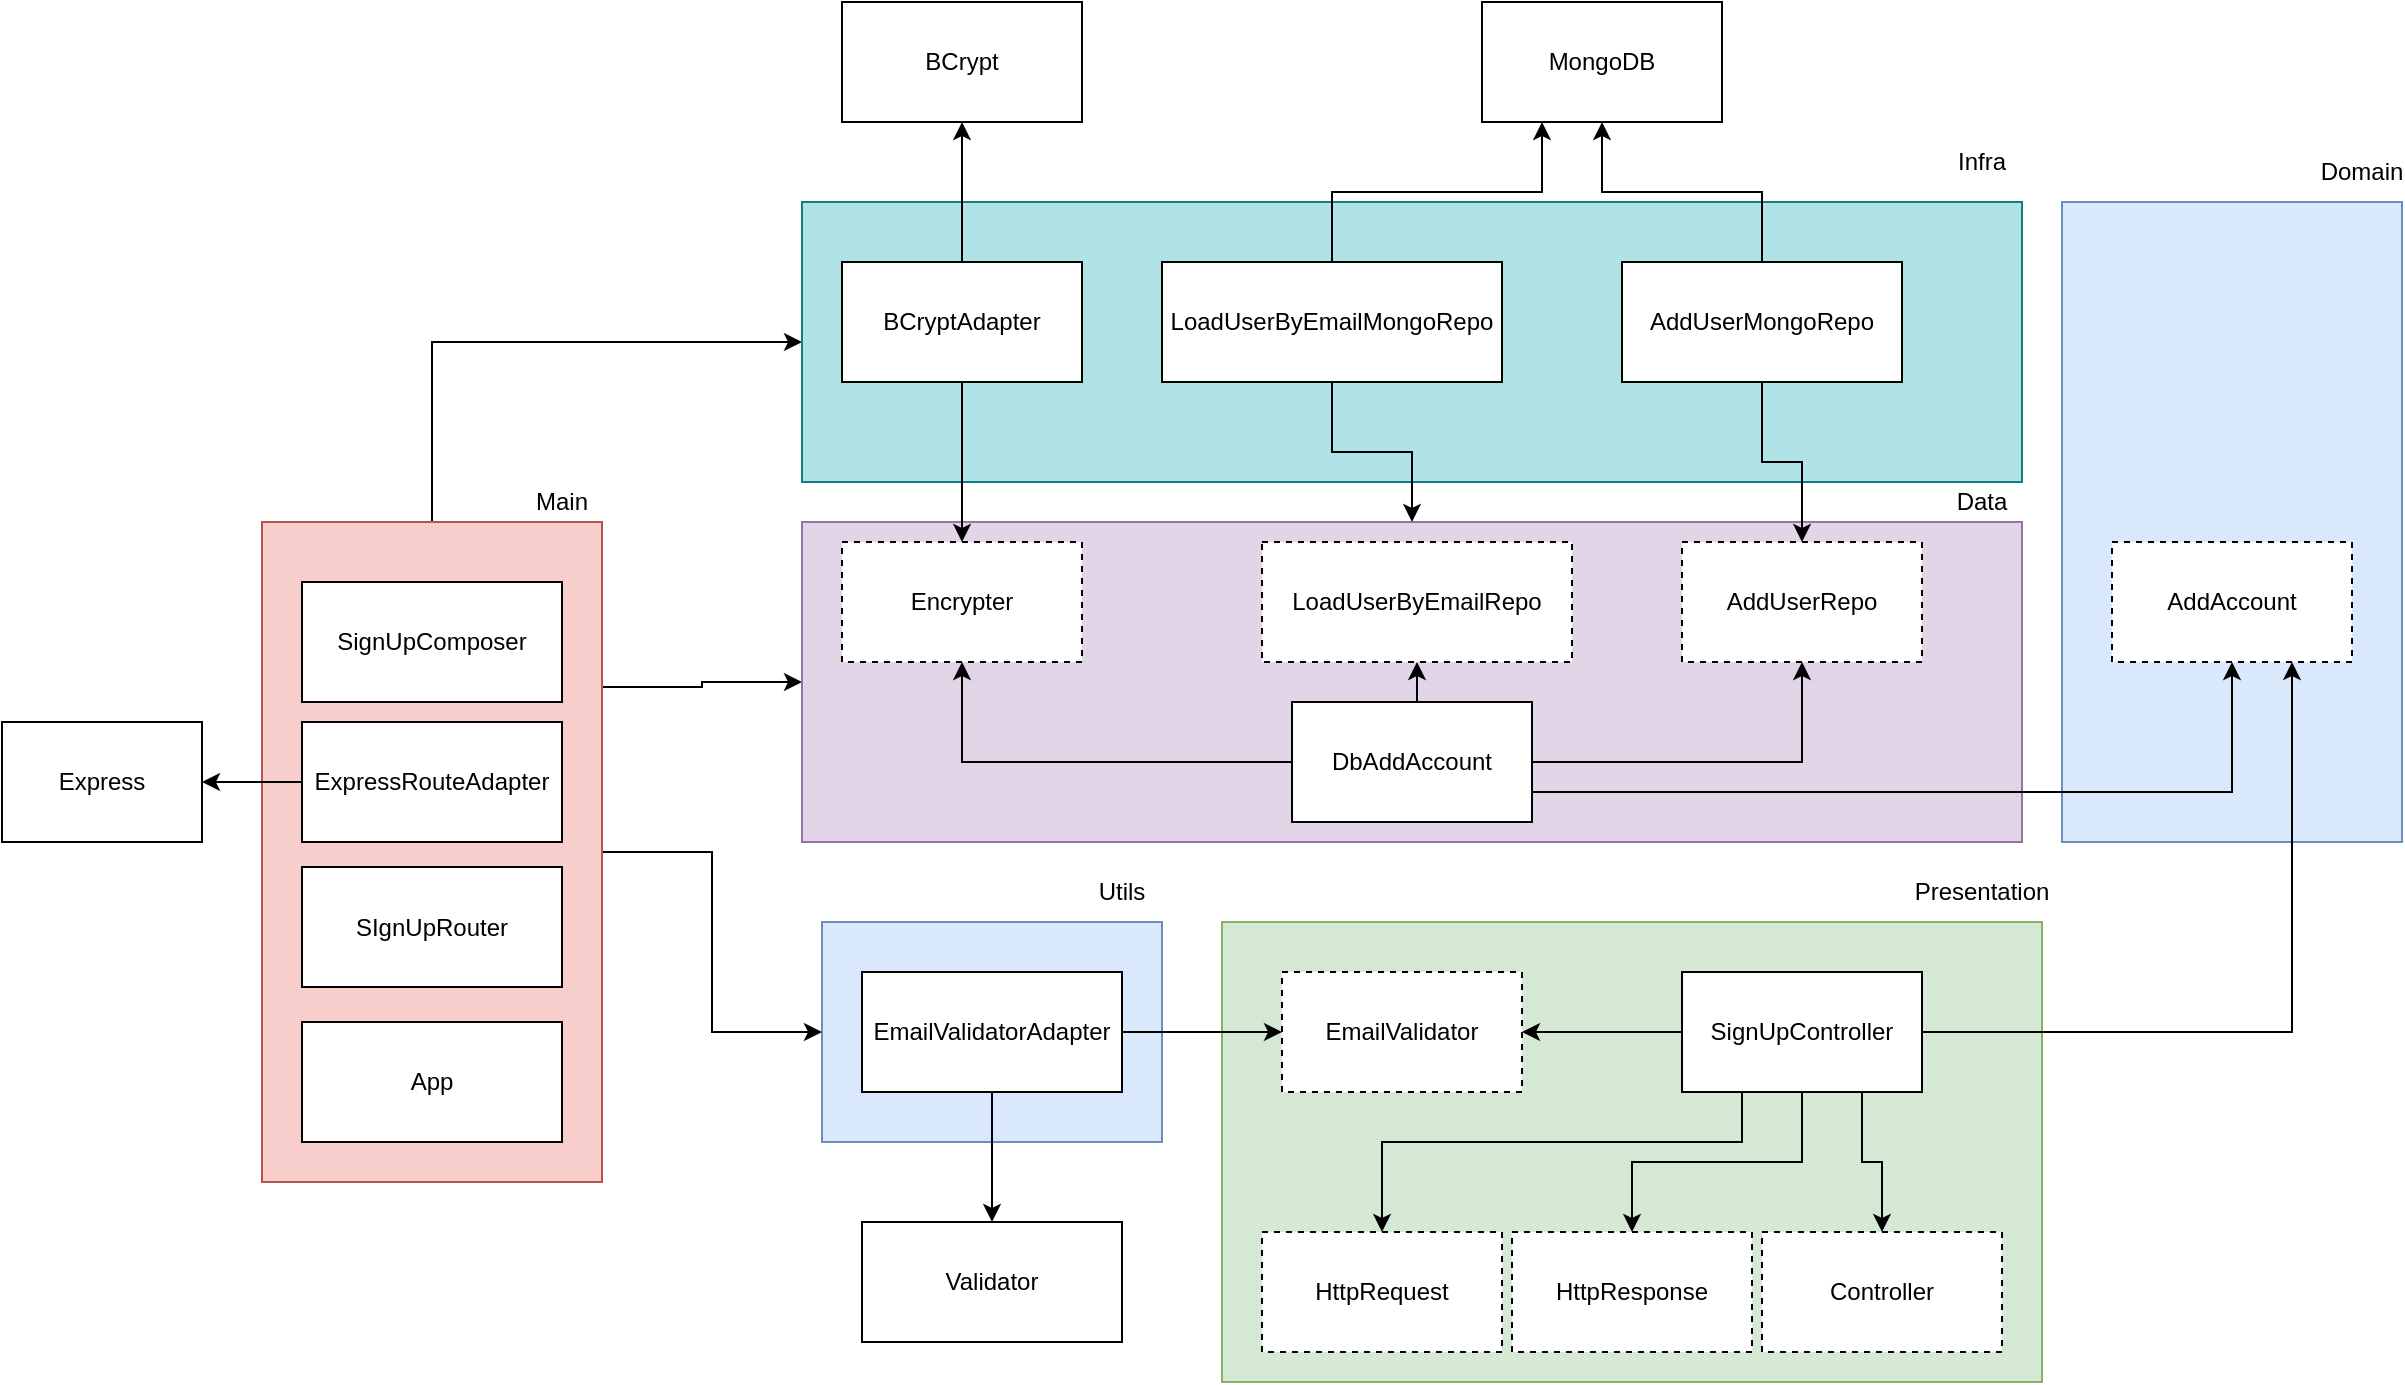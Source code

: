 <mxfile version="13.6.2" type="github">
  <diagram id="C5RBs43oDa-KdzZeNtuy" name="Page-1">
    <mxGraphModel dx="1673" dy="934" grid="1" gridSize="10" guides="1" tooltips="1" connect="1" arrows="1" fold="1" page="1" pageScale="1" pageWidth="827" pageHeight="1169" math="0" shadow="0">
      <root>
        <mxCell id="WIyWlLk6GJQsqaUBKTNV-0" />
        <mxCell id="WIyWlLk6GJQsqaUBKTNV-1" parent="WIyWlLk6GJQsqaUBKTNV-0" />
        <mxCell id="xB92je6REpfj618Bk0Vs-29" value="" style="rounded=0;whiteSpace=wrap;html=1;fillColor=#dae8fc;strokeColor=#6c8ebf;" vertex="1" parent="WIyWlLk6GJQsqaUBKTNV-1">
          <mxGeometry x="1060" y="250" width="170" height="320" as="geometry" />
        </mxCell>
        <mxCell id="xB92je6REpfj618Bk0Vs-1" value="" style="rounded=0;whiteSpace=wrap;html=1;fillColor=#d5e8d4;strokeColor=#82b366;" vertex="1" parent="WIyWlLk6GJQsqaUBKTNV-1">
          <mxGeometry x="640" y="610" width="410" height="230" as="geometry" />
        </mxCell>
        <mxCell id="xB92je6REpfj618Bk0Vs-3" style="edgeStyle=orthogonalEdgeStyle;rounded=0;orthogonalLoop=1;jettySize=auto;html=1;" edge="1" parent="WIyWlLk6GJQsqaUBKTNV-1" source="xB92je6REpfj618Bk0Vs-0" target="xB92je6REpfj618Bk0Vs-2">
          <mxGeometry relative="1" as="geometry" />
        </mxCell>
        <mxCell id="xB92je6REpfj618Bk0Vs-10" style="edgeStyle=orthogonalEdgeStyle;rounded=0;orthogonalLoop=1;jettySize=auto;html=1;exitX=0.25;exitY=1;exitDx=0;exitDy=0;" edge="1" parent="WIyWlLk6GJQsqaUBKTNV-1" source="xB92je6REpfj618Bk0Vs-0" target="xB92je6REpfj618Bk0Vs-6">
          <mxGeometry relative="1" as="geometry">
            <Array as="points">
              <mxPoint x="900" y="720" />
              <mxPoint x="720" y="720" />
            </Array>
          </mxGeometry>
        </mxCell>
        <mxCell id="xB92je6REpfj618Bk0Vs-11" style="edgeStyle=orthogonalEdgeStyle;rounded=0;orthogonalLoop=1;jettySize=auto;html=1;exitX=0.5;exitY=1;exitDx=0;exitDy=0;" edge="1" parent="WIyWlLk6GJQsqaUBKTNV-1" source="xB92je6REpfj618Bk0Vs-0" target="xB92je6REpfj618Bk0Vs-7">
          <mxGeometry relative="1" as="geometry" />
        </mxCell>
        <mxCell id="xB92je6REpfj618Bk0Vs-12" style="edgeStyle=orthogonalEdgeStyle;rounded=0;orthogonalLoop=1;jettySize=auto;html=1;exitX=0.75;exitY=1;exitDx=0;exitDy=0;" edge="1" parent="WIyWlLk6GJQsqaUBKTNV-1" source="xB92je6REpfj618Bk0Vs-0" target="xB92je6REpfj618Bk0Vs-8">
          <mxGeometry relative="1" as="geometry" />
        </mxCell>
        <mxCell id="xB92je6REpfj618Bk0Vs-48" style="edgeStyle=orthogonalEdgeStyle;rounded=0;orthogonalLoop=1;jettySize=auto;html=1;exitX=1;exitY=0.5;exitDx=0;exitDy=0;entryX=0.75;entryY=1;entryDx=0;entryDy=0;" edge="1" parent="WIyWlLk6GJQsqaUBKTNV-1" source="xB92je6REpfj618Bk0Vs-0" target="xB92je6REpfj618Bk0Vs-46">
          <mxGeometry relative="1" as="geometry" />
        </mxCell>
        <mxCell id="xB92je6REpfj618Bk0Vs-0" value="SignUpController" style="rounded=0;whiteSpace=wrap;html=1;" vertex="1" parent="WIyWlLk6GJQsqaUBKTNV-1">
          <mxGeometry x="870" y="635" width="120" height="60" as="geometry" />
        </mxCell>
        <mxCell id="xB92je6REpfj618Bk0Vs-2" value="EmailValidator" style="rounded=0;whiteSpace=wrap;html=1;dashed=1;" vertex="1" parent="WIyWlLk6GJQsqaUBKTNV-1">
          <mxGeometry x="670" y="635" width="120" height="60" as="geometry" />
        </mxCell>
        <mxCell id="xB92je6REpfj618Bk0Vs-4" value="Presentation" style="text;html=1;strokeColor=none;fillColor=none;align=center;verticalAlign=middle;whiteSpace=wrap;rounded=0;dashed=1;" vertex="1" parent="WIyWlLk6GJQsqaUBKTNV-1">
          <mxGeometry x="1000" y="585" width="40" height="20" as="geometry" />
        </mxCell>
        <mxCell id="xB92je6REpfj618Bk0Vs-6" value="HttpRequest" style="rounded=0;whiteSpace=wrap;html=1;dashed=1;" vertex="1" parent="WIyWlLk6GJQsqaUBKTNV-1">
          <mxGeometry x="660" y="765" width="120" height="60" as="geometry" />
        </mxCell>
        <mxCell id="xB92je6REpfj618Bk0Vs-7" value="HttpResponse" style="rounded=0;whiteSpace=wrap;html=1;dashed=1;" vertex="1" parent="WIyWlLk6GJQsqaUBKTNV-1">
          <mxGeometry x="785" y="765" width="120" height="60" as="geometry" />
        </mxCell>
        <mxCell id="xB92je6REpfj618Bk0Vs-8" value="Controller" style="rounded=0;whiteSpace=wrap;html=1;dashed=1;" vertex="1" parent="WIyWlLk6GJQsqaUBKTNV-1">
          <mxGeometry x="910" y="765" width="120" height="60" as="geometry" />
        </mxCell>
        <mxCell id="xB92je6REpfj618Bk0Vs-13" value="" style="rounded=0;whiteSpace=wrap;html=1;fillColor=#dae8fc;strokeColor=#6c8ebf;" vertex="1" parent="WIyWlLk6GJQsqaUBKTNV-1">
          <mxGeometry x="440" y="610" width="170" height="110" as="geometry" />
        </mxCell>
        <mxCell id="xB92je6REpfj618Bk0Vs-14" value="Utils" style="text;html=1;strokeColor=none;fillColor=none;align=center;verticalAlign=middle;whiteSpace=wrap;rounded=0;dashed=1;" vertex="1" parent="WIyWlLk6GJQsqaUBKTNV-1">
          <mxGeometry x="570" y="585" width="40" height="20" as="geometry" />
        </mxCell>
        <mxCell id="xB92je6REpfj618Bk0Vs-16" style="edgeStyle=orthogonalEdgeStyle;rounded=0;orthogonalLoop=1;jettySize=auto;html=1;exitX=1;exitY=0.5;exitDx=0;exitDy=0;entryX=0;entryY=0.5;entryDx=0;entryDy=0;" edge="1" parent="WIyWlLk6GJQsqaUBKTNV-1" source="xB92je6REpfj618Bk0Vs-15" target="xB92je6REpfj618Bk0Vs-2">
          <mxGeometry relative="1" as="geometry" />
        </mxCell>
        <mxCell id="xB92je6REpfj618Bk0Vs-25" style="edgeStyle=orthogonalEdgeStyle;rounded=0;orthogonalLoop=1;jettySize=auto;html=1;exitX=0.5;exitY=1;exitDx=0;exitDy=0;entryX=0.5;entryY=0;entryDx=0;entryDy=0;" edge="1" parent="WIyWlLk6GJQsqaUBKTNV-1" source="xB92je6REpfj618Bk0Vs-15" target="xB92je6REpfj618Bk0Vs-17">
          <mxGeometry relative="1" as="geometry" />
        </mxCell>
        <mxCell id="xB92je6REpfj618Bk0Vs-15" value="EmailValidatorAdapter" style="rounded=0;whiteSpace=wrap;html=1;" vertex="1" parent="WIyWlLk6GJQsqaUBKTNV-1">
          <mxGeometry x="460" y="635" width="130" height="60" as="geometry" />
        </mxCell>
        <mxCell id="xB92je6REpfj618Bk0Vs-17" value="Validator" style="rounded=0;whiteSpace=wrap;html=1;" vertex="1" parent="WIyWlLk6GJQsqaUBKTNV-1">
          <mxGeometry x="460" y="760" width="130" height="60" as="geometry" />
        </mxCell>
        <mxCell id="xB92je6REpfj618Bk0Vs-24" style="edgeStyle=orthogonalEdgeStyle;rounded=0;orthogonalLoop=1;jettySize=auto;html=1;entryX=0;entryY=0.5;entryDx=0;entryDy=0;" edge="1" parent="WIyWlLk6GJQsqaUBKTNV-1" source="xB92je6REpfj618Bk0Vs-18" target="xB92je6REpfj618Bk0Vs-13">
          <mxGeometry relative="1" as="geometry" />
        </mxCell>
        <mxCell id="xB92je6REpfj618Bk0Vs-36" style="edgeStyle=orthogonalEdgeStyle;rounded=0;orthogonalLoop=1;jettySize=auto;html=1;exitX=0.5;exitY=0;exitDx=0;exitDy=0;entryX=0;entryY=0.5;entryDx=0;entryDy=0;" edge="1" parent="WIyWlLk6GJQsqaUBKTNV-1" source="xB92je6REpfj618Bk0Vs-18" target="xB92je6REpfj618Bk0Vs-33">
          <mxGeometry relative="1" as="geometry" />
        </mxCell>
        <mxCell id="xB92je6REpfj618Bk0Vs-38" style="edgeStyle=orthogonalEdgeStyle;rounded=0;orthogonalLoop=1;jettySize=auto;html=1;exitX=1;exitY=0.25;exitDx=0;exitDy=0;entryX=0;entryY=0.5;entryDx=0;entryDy=0;" edge="1" parent="WIyWlLk6GJQsqaUBKTNV-1" source="xB92je6REpfj618Bk0Vs-18" target="xB92je6REpfj618Bk0Vs-31">
          <mxGeometry relative="1" as="geometry" />
        </mxCell>
        <mxCell id="xB92je6REpfj618Bk0Vs-18" value="" style="rounded=0;whiteSpace=wrap;html=1;fillColor=#f8cecc;strokeColor=#b85450;" vertex="1" parent="WIyWlLk6GJQsqaUBKTNV-1">
          <mxGeometry x="160" y="410" width="170" height="330" as="geometry" />
        </mxCell>
        <mxCell id="xB92je6REpfj618Bk0Vs-19" value="Main" style="text;html=1;strokeColor=none;fillColor=none;align=center;verticalAlign=middle;whiteSpace=wrap;rounded=0;dashed=1;" vertex="1" parent="WIyWlLk6GJQsqaUBKTNV-1">
          <mxGeometry x="290" y="390" width="40" height="20" as="geometry" />
        </mxCell>
        <mxCell id="xB92je6REpfj618Bk0Vs-20" value="SignUpComposer" style="rounded=0;whiteSpace=wrap;html=1;" vertex="1" parent="WIyWlLk6GJQsqaUBKTNV-1">
          <mxGeometry x="180" y="440" width="130" height="60" as="geometry" />
        </mxCell>
        <mxCell id="xB92je6REpfj618Bk0Vs-28" style="edgeStyle=orthogonalEdgeStyle;rounded=0;orthogonalLoop=1;jettySize=auto;html=1;exitX=0;exitY=0.5;exitDx=0;exitDy=0;" edge="1" parent="WIyWlLk6GJQsqaUBKTNV-1" source="xB92je6REpfj618Bk0Vs-21" target="xB92je6REpfj618Bk0Vs-26">
          <mxGeometry relative="1" as="geometry" />
        </mxCell>
        <mxCell id="xB92je6REpfj618Bk0Vs-21" value="ExpressRouteAdapter" style="rounded=0;whiteSpace=wrap;html=1;" vertex="1" parent="WIyWlLk6GJQsqaUBKTNV-1">
          <mxGeometry x="180" y="510" width="130" height="60" as="geometry" />
        </mxCell>
        <mxCell id="xB92je6REpfj618Bk0Vs-22" value="SIgnUpRouter" style="rounded=0;whiteSpace=wrap;html=1;" vertex="1" parent="WIyWlLk6GJQsqaUBKTNV-1">
          <mxGeometry x="180" y="582.5" width="130" height="60" as="geometry" />
        </mxCell>
        <mxCell id="xB92je6REpfj618Bk0Vs-23" value="App" style="rounded=0;whiteSpace=wrap;html=1;" vertex="1" parent="WIyWlLk6GJQsqaUBKTNV-1">
          <mxGeometry x="180" y="660" width="130" height="60" as="geometry" />
        </mxCell>
        <mxCell id="xB92je6REpfj618Bk0Vs-26" value="Express" style="rounded=0;whiteSpace=wrap;html=1;" vertex="1" parent="WIyWlLk6GJQsqaUBKTNV-1">
          <mxGeometry x="30" y="510" width="100" height="60" as="geometry" />
        </mxCell>
        <mxCell id="xB92je6REpfj618Bk0Vs-30" value="Domain" style="text;html=1;strokeColor=none;fillColor=none;align=center;verticalAlign=middle;whiteSpace=wrap;rounded=0;dashed=1;" vertex="1" parent="WIyWlLk6GJQsqaUBKTNV-1">
          <mxGeometry x="1190" y="225" width="40" height="20" as="geometry" />
        </mxCell>
        <mxCell id="xB92je6REpfj618Bk0Vs-31" value="" style="rounded=0;whiteSpace=wrap;html=1;fillColor=#e1d5e7;strokeColor=#9673a6;" vertex="1" parent="WIyWlLk6GJQsqaUBKTNV-1">
          <mxGeometry x="430" y="410" width="610" height="160" as="geometry" />
        </mxCell>
        <mxCell id="xB92je6REpfj618Bk0Vs-32" value="Data" style="text;html=1;strokeColor=none;fillColor=none;align=center;verticalAlign=middle;whiteSpace=wrap;rounded=0;dashed=1;" vertex="1" parent="WIyWlLk6GJQsqaUBKTNV-1">
          <mxGeometry x="1000" y="390" width="40" height="20" as="geometry" />
        </mxCell>
        <mxCell id="xB92je6REpfj618Bk0Vs-33" value="" style="rounded=0;whiteSpace=wrap;html=1;fillColor=#b0e3e6;strokeColor=#0e8088;" vertex="1" parent="WIyWlLk6GJQsqaUBKTNV-1">
          <mxGeometry x="430" y="250" width="610" height="140" as="geometry" />
        </mxCell>
        <mxCell id="xB92je6REpfj618Bk0Vs-34" value="Infra" style="text;html=1;strokeColor=none;fillColor=none;align=center;verticalAlign=middle;whiteSpace=wrap;rounded=0;dashed=1;" vertex="1" parent="WIyWlLk6GJQsqaUBKTNV-1">
          <mxGeometry x="1000" y="220" width="40" height="20" as="geometry" />
        </mxCell>
        <mxCell id="xB92je6REpfj618Bk0Vs-39" value="Encrypter" style="rounded=0;whiteSpace=wrap;html=1;dashed=1;" vertex="1" parent="WIyWlLk6GJQsqaUBKTNV-1">
          <mxGeometry x="450" y="420" width="120" height="60" as="geometry" />
        </mxCell>
        <mxCell id="xB92je6REpfj618Bk0Vs-43" style="edgeStyle=orthogonalEdgeStyle;rounded=0;orthogonalLoop=1;jettySize=auto;html=1;" edge="1" parent="WIyWlLk6GJQsqaUBKTNV-1" source="xB92je6REpfj618Bk0Vs-40" target="xB92je6REpfj618Bk0Vs-39">
          <mxGeometry relative="1" as="geometry" />
        </mxCell>
        <mxCell id="xB92je6REpfj618Bk0Vs-44" style="edgeStyle=orthogonalEdgeStyle;rounded=0;orthogonalLoop=1;jettySize=auto;html=1;exitX=0.5;exitY=0;exitDx=0;exitDy=0;entryX=0.5;entryY=1;entryDx=0;entryDy=0;" edge="1" parent="WIyWlLk6GJQsqaUBKTNV-1" source="xB92je6REpfj618Bk0Vs-40" target="xB92je6REpfj618Bk0Vs-41">
          <mxGeometry relative="1" as="geometry" />
        </mxCell>
        <mxCell id="xB92je6REpfj618Bk0Vs-45" style="edgeStyle=orthogonalEdgeStyle;rounded=0;orthogonalLoop=1;jettySize=auto;html=1;" edge="1" parent="WIyWlLk6GJQsqaUBKTNV-1" source="xB92je6REpfj618Bk0Vs-40" target="xB92je6REpfj618Bk0Vs-42">
          <mxGeometry relative="1" as="geometry" />
        </mxCell>
        <mxCell id="xB92je6REpfj618Bk0Vs-47" style="edgeStyle=orthogonalEdgeStyle;rounded=0;orthogonalLoop=1;jettySize=auto;html=1;exitX=1;exitY=0.75;exitDx=0;exitDy=0;" edge="1" parent="WIyWlLk6GJQsqaUBKTNV-1" source="xB92je6REpfj618Bk0Vs-40" target="xB92je6REpfj618Bk0Vs-46">
          <mxGeometry relative="1" as="geometry" />
        </mxCell>
        <mxCell id="xB92je6REpfj618Bk0Vs-40" value="DbAddAccount" style="rounded=0;whiteSpace=wrap;html=1;" vertex="1" parent="WIyWlLk6GJQsqaUBKTNV-1">
          <mxGeometry x="675" y="500" width="120" height="60" as="geometry" />
        </mxCell>
        <mxCell id="xB92je6REpfj618Bk0Vs-41" value="LoadUserByEmailRepo" style="rounded=0;whiteSpace=wrap;html=1;dashed=1;" vertex="1" parent="WIyWlLk6GJQsqaUBKTNV-1">
          <mxGeometry x="660" y="420" width="155" height="60" as="geometry" />
        </mxCell>
        <mxCell id="xB92je6REpfj618Bk0Vs-42" value="AddUserRepo" style="rounded=0;whiteSpace=wrap;html=1;dashed=1;" vertex="1" parent="WIyWlLk6GJQsqaUBKTNV-1">
          <mxGeometry x="870" y="420" width="120" height="60" as="geometry" />
        </mxCell>
        <mxCell id="xB92je6REpfj618Bk0Vs-46" value="AddAccount" style="rounded=0;whiteSpace=wrap;html=1;dashed=1;" vertex="1" parent="WIyWlLk6GJQsqaUBKTNV-1">
          <mxGeometry x="1085" y="420" width="120" height="60" as="geometry" />
        </mxCell>
        <mxCell id="xB92je6REpfj618Bk0Vs-54" style="edgeStyle=orthogonalEdgeStyle;rounded=0;orthogonalLoop=1;jettySize=auto;html=1;entryX=0.5;entryY=1;entryDx=0;entryDy=0;" edge="1" parent="WIyWlLk6GJQsqaUBKTNV-1" source="xB92je6REpfj618Bk0Vs-49" target="xB92je6REpfj618Bk0Vs-52">
          <mxGeometry relative="1" as="geometry" />
        </mxCell>
        <mxCell id="xB92je6REpfj618Bk0Vs-55" style="edgeStyle=orthogonalEdgeStyle;rounded=0;orthogonalLoop=1;jettySize=auto;html=1;" edge="1" parent="WIyWlLk6GJQsqaUBKTNV-1" source="xB92je6REpfj618Bk0Vs-49" target="xB92je6REpfj618Bk0Vs-39">
          <mxGeometry relative="1" as="geometry" />
        </mxCell>
        <mxCell id="xB92je6REpfj618Bk0Vs-49" value="BCryptAdapter" style="rounded=0;whiteSpace=wrap;html=1;" vertex="1" parent="WIyWlLk6GJQsqaUBKTNV-1">
          <mxGeometry x="450" y="280" width="120" height="60" as="geometry" />
        </mxCell>
        <mxCell id="xB92je6REpfj618Bk0Vs-56" style="edgeStyle=orthogonalEdgeStyle;rounded=0;orthogonalLoop=1;jettySize=auto;html=1;entryX=0.25;entryY=1;entryDx=0;entryDy=0;" edge="1" parent="WIyWlLk6GJQsqaUBKTNV-1" source="xB92je6REpfj618Bk0Vs-50" target="xB92je6REpfj618Bk0Vs-53">
          <mxGeometry relative="1" as="geometry" />
        </mxCell>
        <mxCell id="xB92je6REpfj618Bk0Vs-58" style="edgeStyle=orthogonalEdgeStyle;rounded=0;orthogonalLoop=1;jettySize=auto;html=1;entryX=0.5;entryY=0;entryDx=0;entryDy=0;" edge="1" parent="WIyWlLk6GJQsqaUBKTNV-1" source="xB92je6REpfj618Bk0Vs-50" target="xB92je6REpfj618Bk0Vs-31">
          <mxGeometry relative="1" as="geometry" />
        </mxCell>
        <mxCell id="xB92je6REpfj618Bk0Vs-50" value="LoadUserByEmailMongoRepo" style="rounded=0;whiteSpace=wrap;html=1;" vertex="1" parent="WIyWlLk6GJQsqaUBKTNV-1">
          <mxGeometry x="610" y="280" width="170" height="60" as="geometry" />
        </mxCell>
        <mxCell id="xB92je6REpfj618Bk0Vs-57" style="edgeStyle=orthogonalEdgeStyle;rounded=0;orthogonalLoop=1;jettySize=auto;html=1;entryX=0.5;entryY=1;entryDx=0;entryDy=0;" edge="1" parent="WIyWlLk6GJQsqaUBKTNV-1" source="xB92je6REpfj618Bk0Vs-51" target="xB92je6REpfj618Bk0Vs-53">
          <mxGeometry relative="1" as="geometry" />
        </mxCell>
        <mxCell id="xB92je6REpfj618Bk0Vs-59" style="edgeStyle=orthogonalEdgeStyle;rounded=0;orthogonalLoop=1;jettySize=auto;html=1;entryX=0.5;entryY=0;entryDx=0;entryDy=0;" edge="1" parent="WIyWlLk6GJQsqaUBKTNV-1" source="xB92je6REpfj618Bk0Vs-51" target="xB92je6REpfj618Bk0Vs-42">
          <mxGeometry relative="1" as="geometry" />
        </mxCell>
        <mxCell id="xB92je6REpfj618Bk0Vs-51" value="AddUserMongoRepo" style="rounded=0;whiteSpace=wrap;html=1;" vertex="1" parent="WIyWlLk6GJQsqaUBKTNV-1">
          <mxGeometry x="840" y="280" width="140" height="60" as="geometry" />
        </mxCell>
        <mxCell id="xB92je6REpfj618Bk0Vs-52" value="BCrypt" style="rounded=0;whiteSpace=wrap;html=1;" vertex="1" parent="WIyWlLk6GJQsqaUBKTNV-1">
          <mxGeometry x="450" y="150" width="120" height="60" as="geometry" />
        </mxCell>
        <mxCell id="xB92je6REpfj618Bk0Vs-53" value="MongoDB" style="rounded=0;whiteSpace=wrap;html=1;" vertex="1" parent="WIyWlLk6GJQsqaUBKTNV-1">
          <mxGeometry x="770" y="150" width="120" height="60" as="geometry" />
        </mxCell>
      </root>
    </mxGraphModel>
  </diagram>
</mxfile>
